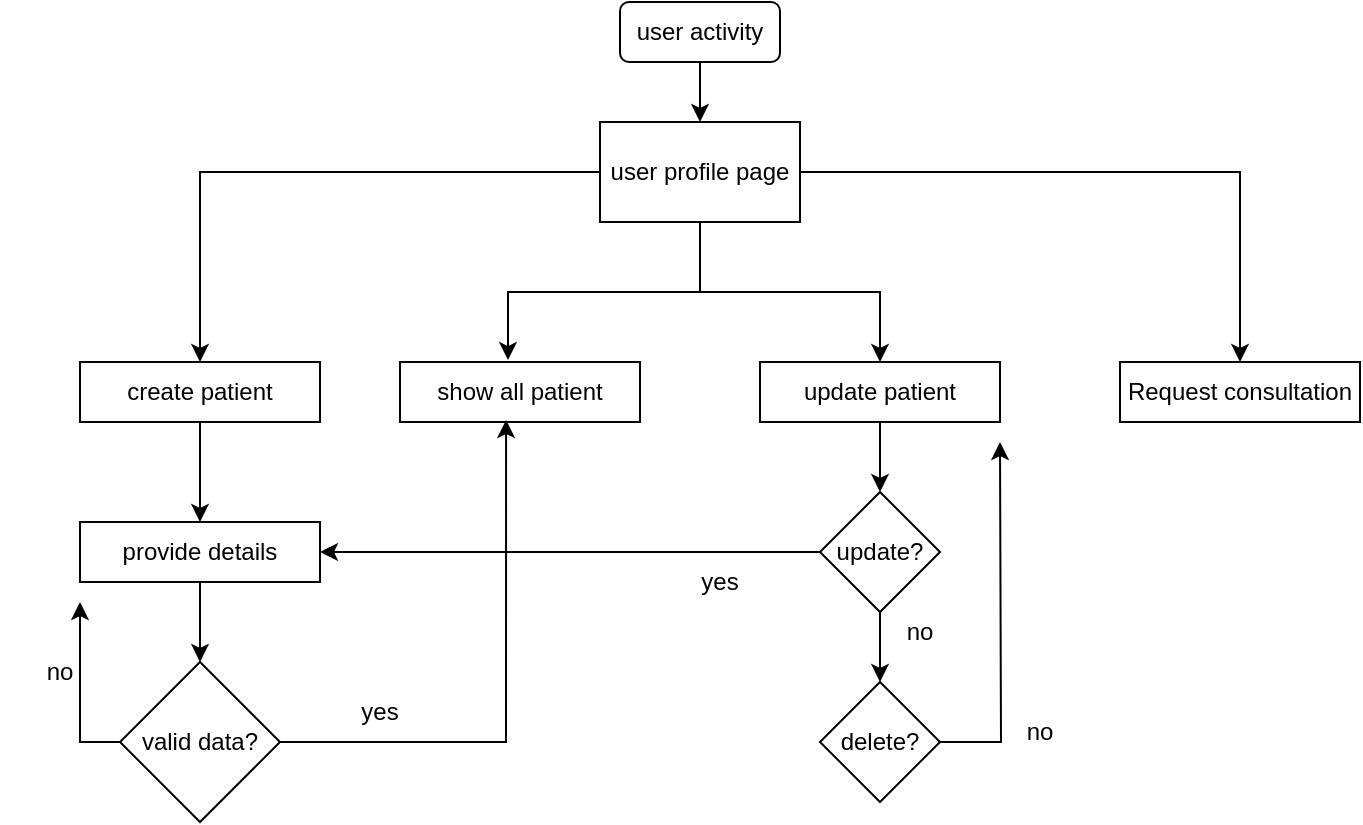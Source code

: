 <mxfile version="20.8.5" type="github">
  <diagram id="C5RBs43oDa-KdzZeNtuy" name="Page-1">
    <mxGraphModel dx="880" dy="456" grid="1" gridSize="10" guides="1" tooltips="1" connect="1" arrows="1" fold="1" page="1" pageScale="1" pageWidth="827" pageHeight="1169" math="0" shadow="0">
      <root>
        <mxCell id="WIyWlLk6GJQsqaUBKTNV-0" />
        <mxCell id="WIyWlLk6GJQsqaUBKTNV-1" parent="WIyWlLk6GJQsqaUBKTNV-0" />
        <mxCell id="HuWPIJXyMUmJ91hmkElU-3" value="" style="edgeStyle=orthogonalEdgeStyle;rounded=0;orthogonalLoop=1;jettySize=auto;html=1;" edge="1" parent="WIyWlLk6GJQsqaUBKTNV-1" source="HuWPIJXyMUmJ91hmkElU-0" target="HuWPIJXyMUmJ91hmkElU-2">
          <mxGeometry relative="1" as="geometry" />
        </mxCell>
        <mxCell id="HuWPIJXyMUmJ91hmkElU-0" value="user activity" style="rounded=1;whiteSpace=wrap;html=1;" vertex="1" parent="WIyWlLk6GJQsqaUBKTNV-1">
          <mxGeometry x="350" y="60" width="80" height="30" as="geometry" />
        </mxCell>
        <mxCell id="HuWPIJXyMUmJ91hmkElU-8" style="edgeStyle=orthogonalEdgeStyle;rounded=0;orthogonalLoop=1;jettySize=auto;html=1;entryX=0.5;entryY=0;entryDx=0;entryDy=0;" edge="1" parent="WIyWlLk6GJQsqaUBKTNV-1" source="HuWPIJXyMUmJ91hmkElU-2" target="HuWPIJXyMUmJ91hmkElU-4">
          <mxGeometry relative="1" as="geometry">
            <mxPoint x="140" y="190" as="targetPoint" />
            <Array as="points">
              <mxPoint x="140" y="145" />
            </Array>
          </mxGeometry>
        </mxCell>
        <mxCell id="HuWPIJXyMUmJ91hmkElU-11" style="edgeStyle=orthogonalEdgeStyle;rounded=0;orthogonalLoop=1;jettySize=auto;html=1;entryX=0.45;entryY=-0.033;entryDx=0;entryDy=0;entryPerimeter=0;" edge="1" parent="WIyWlLk6GJQsqaUBKTNV-1" source="HuWPIJXyMUmJ91hmkElU-2" target="HuWPIJXyMUmJ91hmkElU-5">
          <mxGeometry relative="1" as="geometry" />
        </mxCell>
        <mxCell id="HuWPIJXyMUmJ91hmkElU-12" style="edgeStyle=orthogonalEdgeStyle;rounded=0;orthogonalLoop=1;jettySize=auto;html=1;entryX=0.5;entryY=0;entryDx=0;entryDy=0;" edge="1" parent="WIyWlLk6GJQsqaUBKTNV-1" source="HuWPIJXyMUmJ91hmkElU-2" target="HuWPIJXyMUmJ91hmkElU-6">
          <mxGeometry relative="1" as="geometry" />
        </mxCell>
        <mxCell id="HuWPIJXyMUmJ91hmkElU-13" style="edgeStyle=orthogonalEdgeStyle;rounded=0;orthogonalLoop=1;jettySize=auto;html=1;exitX=1;exitY=0.5;exitDx=0;exitDy=0;entryX=0.5;entryY=0;entryDx=0;entryDy=0;" edge="1" parent="WIyWlLk6GJQsqaUBKTNV-1" source="HuWPIJXyMUmJ91hmkElU-2" target="HuWPIJXyMUmJ91hmkElU-7">
          <mxGeometry relative="1" as="geometry" />
        </mxCell>
        <mxCell id="HuWPIJXyMUmJ91hmkElU-2" value="user profile page" style="rounded=0;whiteSpace=wrap;html=1;" vertex="1" parent="WIyWlLk6GJQsqaUBKTNV-1">
          <mxGeometry x="340" y="120" width="100" height="50" as="geometry" />
        </mxCell>
        <mxCell id="HuWPIJXyMUmJ91hmkElU-16" value="" style="edgeStyle=orthogonalEdgeStyle;rounded=0;orthogonalLoop=1;jettySize=auto;html=1;" edge="1" parent="WIyWlLk6GJQsqaUBKTNV-1" source="HuWPIJXyMUmJ91hmkElU-4" target="HuWPIJXyMUmJ91hmkElU-14">
          <mxGeometry relative="1" as="geometry" />
        </mxCell>
        <mxCell id="HuWPIJXyMUmJ91hmkElU-4" value="create patient" style="rounded=0;whiteSpace=wrap;html=1;" vertex="1" parent="WIyWlLk6GJQsqaUBKTNV-1">
          <mxGeometry x="80" y="240" width="120" height="30" as="geometry" />
        </mxCell>
        <mxCell id="HuWPIJXyMUmJ91hmkElU-5" value="show all patient" style="rounded=0;whiteSpace=wrap;html=1;" vertex="1" parent="WIyWlLk6GJQsqaUBKTNV-1">
          <mxGeometry x="240" y="240" width="120" height="30" as="geometry" />
        </mxCell>
        <mxCell id="HuWPIJXyMUmJ91hmkElU-27" value="" style="edgeStyle=orthogonalEdgeStyle;rounded=0;orthogonalLoop=1;jettySize=auto;html=1;" edge="1" parent="WIyWlLk6GJQsqaUBKTNV-1" source="HuWPIJXyMUmJ91hmkElU-6" target="HuWPIJXyMUmJ91hmkElU-22">
          <mxGeometry relative="1" as="geometry" />
        </mxCell>
        <mxCell id="HuWPIJXyMUmJ91hmkElU-6" value="update patient" style="rounded=0;whiteSpace=wrap;html=1;" vertex="1" parent="WIyWlLk6GJQsqaUBKTNV-1">
          <mxGeometry x="420" y="240" width="120" height="30" as="geometry" />
        </mxCell>
        <mxCell id="HuWPIJXyMUmJ91hmkElU-7" value="Request consultation" style="rounded=0;whiteSpace=wrap;html=1;" vertex="1" parent="WIyWlLk6GJQsqaUBKTNV-1">
          <mxGeometry x="600" y="240" width="120" height="30" as="geometry" />
        </mxCell>
        <mxCell id="HuWPIJXyMUmJ91hmkElU-17" value="" style="edgeStyle=orthogonalEdgeStyle;rounded=0;orthogonalLoop=1;jettySize=auto;html=1;" edge="1" parent="WIyWlLk6GJQsqaUBKTNV-1" source="HuWPIJXyMUmJ91hmkElU-14" target="HuWPIJXyMUmJ91hmkElU-15">
          <mxGeometry relative="1" as="geometry" />
        </mxCell>
        <mxCell id="HuWPIJXyMUmJ91hmkElU-14" value="provide details" style="rounded=0;whiteSpace=wrap;html=1;" vertex="1" parent="WIyWlLk6GJQsqaUBKTNV-1">
          <mxGeometry x="80" y="320" width="120" height="30" as="geometry" />
        </mxCell>
        <mxCell id="HuWPIJXyMUmJ91hmkElU-18" style="edgeStyle=orthogonalEdgeStyle;rounded=0;orthogonalLoop=1;jettySize=auto;html=1;entryX=0.442;entryY=0.967;entryDx=0;entryDy=0;entryPerimeter=0;" edge="1" parent="WIyWlLk6GJQsqaUBKTNV-1" source="HuWPIJXyMUmJ91hmkElU-15" target="HuWPIJXyMUmJ91hmkElU-5">
          <mxGeometry relative="1" as="geometry" />
        </mxCell>
        <mxCell id="HuWPIJXyMUmJ91hmkElU-20" style="edgeStyle=orthogonalEdgeStyle;rounded=0;orthogonalLoop=1;jettySize=auto;html=1;" edge="1" parent="WIyWlLk6GJQsqaUBKTNV-1" source="HuWPIJXyMUmJ91hmkElU-15">
          <mxGeometry relative="1" as="geometry">
            <mxPoint x="80" y="360" as="targetPoint" />
          </mxGeometry>
        </mxCell>
        <mxCell id="HuWPIJXyMUmJ91hmkElU-15" value="valid data?" style="rhombus;whiteSpace=wrap;html=1;" vertex="1" parent="WIyWlLk6GJQsqaUBKTNV-1">
          <mxGeometry x="100" y="390" width="80" height="80" as="geometry" />
        </mxCell>
        <mxCell id="HuWPIJXyMUmJ91hmkElU-19" value="yes" style="text;html=1;strokeColor=none;fillColor=none;align=center;verticalAlign=middle;whiteSpace=wrap;rounded=0;" vertex="1" parent="WIyWlLk6GJQsqaUBKTNV-1">
          <mxGeometry x="200" y="400" width="60" height="30" as="geometry" />
        </mxCell>
        <mxCell id="HuWPIJXyMUmJ91hmkElU-21" value="no" style="text;html=1;strokeColor=none;fillColor=none;align=center;verticalAlign=middle;whiteSpace=wrap;rounded=0;" vertex="1" parent="WIyWlLk6GJQsqaUBKTNV-1">
          <mxGeometry x="40" y="380" width="60" height="30" as="geometry" />
        </mxCell>
        <mxCell id="HuWPIJXyMUmJ91hmkElU-23" style="edgeStyle=orthogonalEdgeStyle;rounded=0;orthogonalLoop=1;jettySize=auto;html=1;" edge="1" parent="WIyWlLk6GJQsqaUBKTNV-1" source="HuWPIJXyMUmJ91hmkElU-22" target="HuWPIJXyMUmJ91hmkElU-14">
          <mxGeometry relative="1" as="geometry" />
        </mxCell>
        <mxCell id="HuWPIJXyMUmJ91hmkElU-29" value="" style="edgeStyle=orthogonalEdgeStyle;rounded=0;orthogonalLoop=1;jettySize=auto;html=1;" edge="1" parent="WIyWlLk6GJQsqaUBKTNV-1" source="HuWPIJXyMUmJ91hmkElU-22" target="HuWPIJXyMUmJ91hmkElU-28">
          <mxGeometry relative="1" as="geometry" />
        </mxCell>
        <mxCell id="HuWPIJXyMUmJ91hmkElU-22" value="update?" style="rhombus;whiteSpace=wrap;html=1;" vertex="1" parent="WIyWlLk6GJQsqaUBKTNV-1">
          <mxGeometry x="450" y="305" width="60" height="60" as="geometry" />
        </mxCell>
        <mxCell id="HuWPIJXyMUmJ91hmkElU-24" value="yes" style="text;html=1;strokeColor=none;fillColor=none;align=center;verticalAlign=middle;whiteSpace=wrap;rounded=0;" vertex="1" parent="WIyWlLk6GJQsqaUBKTNV-1">
          <mxGeometry x="370" y="335" width="60" height="30" as="geometry" />
        </mxCell>
        <mxCell id="HuWPIJXyMUmJ91hmkElU-31" style="edgeStyle=orthogonalEdgeStyle;rounded=0;orthogonalLoop=1;jettySize=auto;html=1;" edge="1" parent="WIyWlLk6GJQsqaUBKTNV-1" source="HuWPIJXyMUmJ91hmkElU-28">
          <mxGeometry relative="1" as="geometry">
            <mxPoint x="540" y="280" as="targetPoint" />
          </mxGeometry>
        </mxCell>
        <mxCell id="HuWPIJXyMUmJ91hmkElU-28" value="delete?" style="rhombus;whiteSpace=wrap;html=1;" vertex="1" parent="WIyWlLk6GJQsqaUBKTNV-1">
          <mxGeometry x="450" y="400" width="60" height="60" as="geometry" />
        </mxCell>
        <mxCell id="HuWPIJXyMUmJ91hmkElU-30" value="no" style="text;html=1;strokeColor=none;fillColor=none;align=center;verticalAlign=middle;whiteSpace=wrap;rounded=0;" vertex="1" parent="WIyWlLk6GJQsqaUBKTNV-1">
          <mxGeometry x="470" y="360" width="60" height="30" as="geometry" />
        </mxCell>
        <mxCell id="HuWPIJXyMUmJ91hmkElU-32" value="no" style="text;html=1;strokeColor=none;fillColor=none;align=center;verticalAlign=middle;whiteSpace=wrap;rounded=0;" vertex="1" parent="WIyWlLk6GJQsqaUBKTNV-1">
          <mxGeometry x="530" y="410" width="60" height="30" as="geometry" />
        </mxCell>
      </root>
    </mxGraphModel>
  </diagram>
</mxfile>
